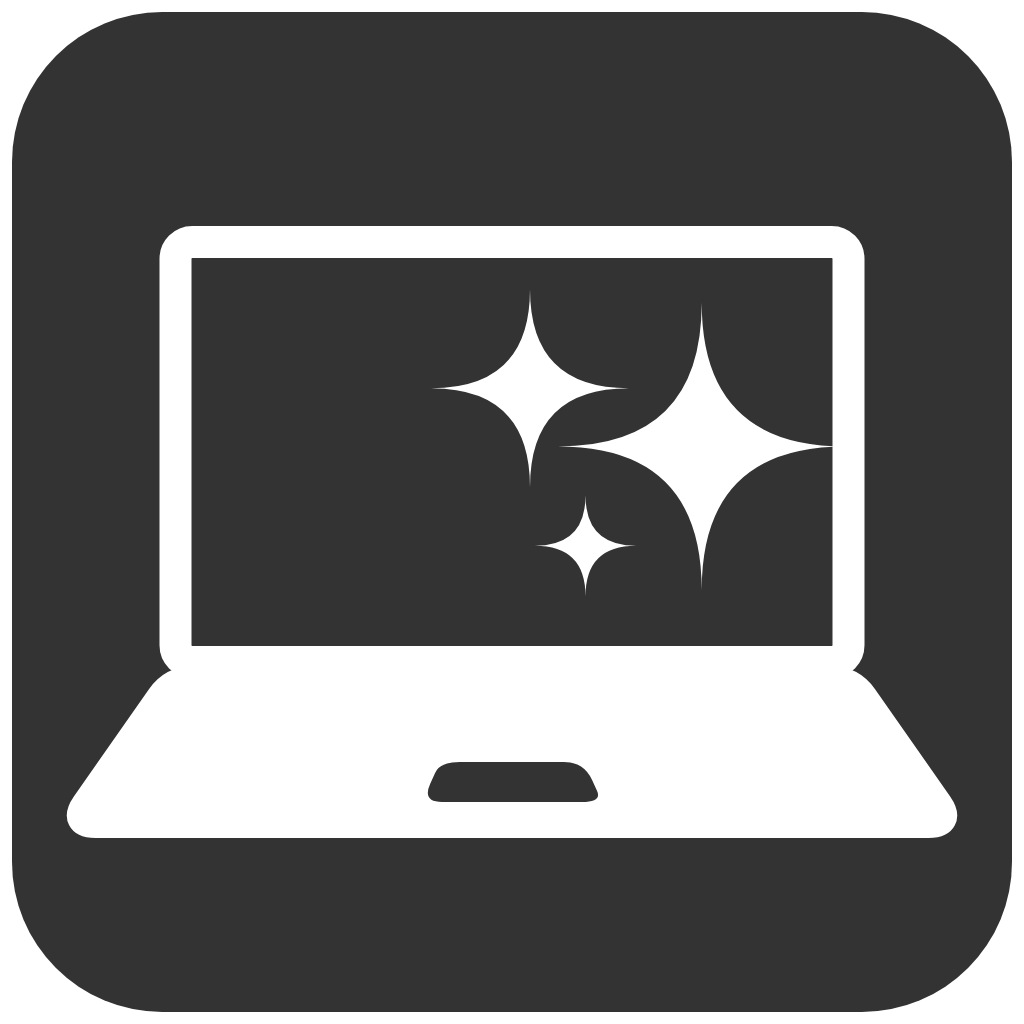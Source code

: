 <mxfile version="16.1.2" type="device"><diagram id="fOkeKyxmbRQJfHocB6Di" name="ページ1"><mxGraphModel dx="1038" dy="660" grid="1" gridSize="10" guides="1" tooltips="1" connect="1" arrows="1" fold="1" page="1" pageScale="1" pageWidth="1169" pageHeight="827" math="0" shadow="0"><root><mxCell id="0"/><mxCell id="1" parent="0"/><mxCell id="DzBGJkPXavde4FxThW6g-1" value="" style="whiteSpace=wrap;html=1;aspect=fixed;strokeColor=none;fillColor=none;" parent="1" vertex="1"><mxGeometry x="329" y="158" width="511" height="511" as="geometry"/></mxCell><mxCell id="DI0rtBe7dXvSfVHgtoR7-1" value="" style="rounded=1;whiteSpace=wrap;html=1;fillColor=#333333;strokeColor=none;" parent="1" vertex="1"><mxGeometry x="335" y="164" width="500" height="500" as="geometry"/></mxCell><mxCell id="DzBGJkPXavde4FxThW6g-11" value="" style="shape=trapezoid;perimeter=trapezoidPerimeter;whiteSpace=wrap;html=1;fixedSize=1;labelBackgroundColor=#000000;fontColor=#000000;strokeWidth=16;fillColor=#FFFFFF;container=0;rounded=1;size=49;strokeColor=#FFFFFF;" parent="1" vertex="1"><mxGeometry x="366.75" y="499" width="436.5" height="70" as="geometry"/></mxCell><mxCell id="DzBGJkPXavde4FxThW6g-14" value="" style="rounded=1;whiteSpace=wrap;html=1;labelBackgroundColor=#000000;fontColor=#000000;strokeWidth=16;fillColor=none;container=0;arcSize=4;strokeColor=#FFFFFF;" parent="1" vertex="1"><mxGeometry x="416.75" y="279" width="336.5" height="210" as="geometry"/></mxCell><mxCell id="DzBGJkPXavde4FxThW6g-15" value="" style="shape=trapezoid;perimeter=trapezoidPerimeter;whiteSpace=wrap;html=1;fixedSize=1;labelBackgroundColor=#000000;fontColor=#000000;strokeWidth=16;fillColor=#333333;strokeColor=none;container=0;rounded=1;size=9;" parent="1" vertex="1"><mxGeometry x="540" y="539" width="90" height="20" as="geometry"/></mxCell><mxCell id="DzBGJkPXavde4FxThW6g-19" value="" style="shape=switch;whiteSpace=wrap;html=1;rounded=1;labelBackgroundColor=#000000;fontColor=#000000;strokeWidth=1;fillColor=#FFFFFF;rotation=45;strokeColor=none;" parent="1" vertex="1"><mxGeometry x="629.05" y="330.47" width="101.6" height="101.6" as="geometry"/></mxCell><mxCell id="DzBGJkPXavde4FxThW6g-20" value="" style="shape=switch;whiteSpace=wrap;html=1;rounded=1;labelBackgroundColor=#000000;fontColor=#000000;strokeWidth=1;fillColor=#FFFFFF;rotation=45;strokeColor=none;" parent="1" vertex="1"><mxGeometry x="559" y="317.14" width="70" height="70" as="geometry"/></mxCell><mxCell id="DzBGJkPXavde4FxThW6g-21" value="" style="shape=switch;whiteSpace=wrap;html=1;rounded=1;labelBackgroundColor=#000000;fontColor=#000000;strokeWidth=1;fillColor=#FFFFFF;rotation=45;strokeColor=none;" parent="1" vertex="1"><mxGeometry x="603.86" y="413" width="35.79" height="35.79" as="geometry"/></mxCell></root></mxGraphModel></diagram></mxfile>